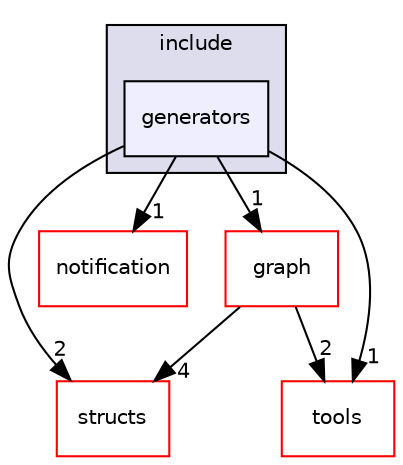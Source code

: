 digraph "generators" {
  compound=true
  node [ fontsize="10", fontname="Helvetica"];
  edge [ labelfontsize="10", labelfontname="Helvetica"];
  subgraph clusterdir_fc5540f200b36ad7a1c2ade4944ee3a8 {
    graph [ bgcolor="#ddddee", pencolor="black", label="include" fontname="Helvetica", fontsize="10", URL="dir_fc5540f200b36ad7a1c2ade4944ee3a8.html"]
  dir_a63991e271bc673ee224b529c587fb1f [shape=box, label="generators", style="filled", fillcolor="#eeeeff", pencolor="black", URL="dir_a63991e271bc673ee224b529c587fb1f.html"];
  }
  dir_639930e6546076602fdb99daad4d48b4 [shape=box label="structs" fillcolor="white" style="filled" color="red" URL="dir_639930e6546076602fdb99daad4d48b4.html"];
  dir_7acf8b7ae8c4ffea2c3526657d8aa9e1 [shape=box label="notification" fillcolor="white" style="filled" color="red" URL="dir_7acf8b7ae8c4ffea2c3526657d8aa9e1.html"];
  dir_4969ff72e1fed5b4b8966b48bec3d706 [shape=box label="graph" fillcolor="white" style="filled" color="red" URL="dir_4969ff72e1fed5b4b8966b48bec3d706.html"];
  dir_f0fdfbf866f75abaaae77c9c053e2c4e [shape=box label="tools" fillcolor="white" style="filled" color="red" URL="dir_f0fdfbf866f75abaaae77c9c053e2c4e.html"];
  dir_a63991e271bc673ee224b529c587fb1f->dir_639930e6546076602fdb99daad4d48b4 [headlabel="2", labeldistance=1.5 headhref="dir_000097_000080.html"];
  dir_a63991e271bc673ee224b529c587fb1f->dir_7acf8b7ae8c4ffea2c3526657d8aa9e1 [headlabel="1", labeldistance=1.5 headhref="dir_000097_000169.html"];
  dir_a63991e271bc673ee224b529c587fb1f->dir_4969ff72e1fed5b4b8966b48bec3d706 [headlabel="1", labeldistance=1.5 headhref="dir_000097_000130.html"];
  dir_a63991e271bc673ee224b529c587fb1f->dir_f0fdfbf866f75abaaae77c9c053e2c4e [headlabel="1", labeldistance=1.5 headhref="dir_000097_000142.html"];
  dir_4969ff72e1fed5b4b8966b48bec3d706->dir_639930e6546076602fdb99daad4d48b4 [headlabel="4", labeldistance=1.5 headhref="dir_000130_000080.html"];
  dir_4969ff72e1fed5b4b8966b48bec3d706->dir_f0fdfbf866f75abaaae77c9c053e2c4e [headlabel="2", labeldistance=1.5 headhref="dir_000130_000142.html"];
}
